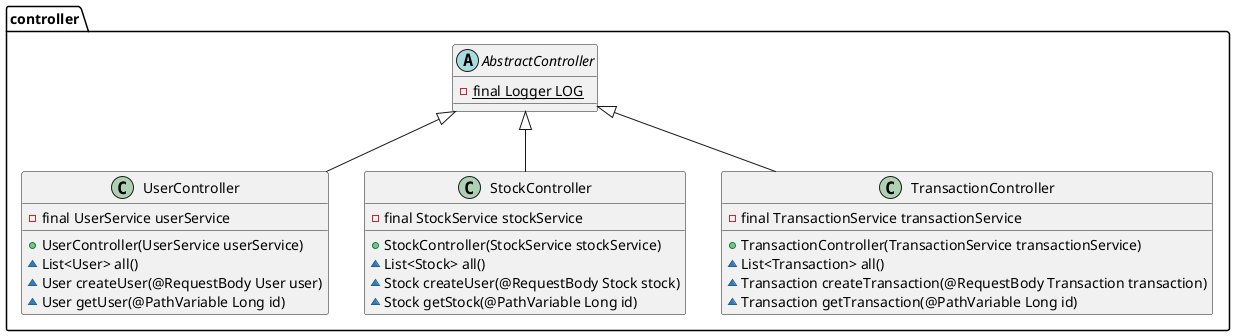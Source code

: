 @startuml

package controller {
    abstract class AbstractController {
        -{static} final Logger LOG
    }

    class UserController extends AbstractController {
        -final UserService userService
        +UserController(UserService userService)
        ~List<User> all()
        ~User createUser(@RequestBody User user)
        ~User getUser(@PathVariable Long id)
    }

    class StockController extends AbstractController {
        -final StockService stockService
        +StockController(StockService stockService)
        ~List<Stock> all()
        ~Stock createUser(@RequestBody Stock stock)
        ~Stock getStock(@PathVariable Long id)
    }

    class TransactionController extends AbstractController {
        -final TransactionService transactionService
        +TransactionController(TransactionService transactionService)
        ~List<Transaction> all()
        ~Transaction createTransaction(@RequestBody Transaction transaction)
        ~Transaction getTransaction(@PathVariable Long id)
    }
}

@enduml